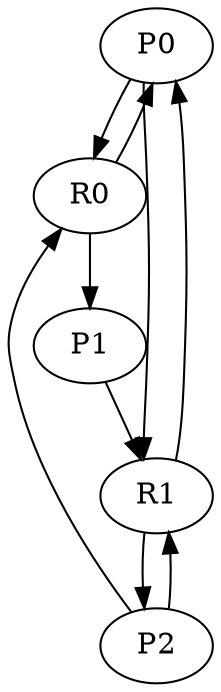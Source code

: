 digraph RAG {
  P0 -> R0;
  R0 -> P0;
  P0 -> R1;
  R1 -> P0;
  R0 -> P1;
  P1 -> R1;
  P2 -> R0;
  P2 -> R1;
  R1 -> P2;
}
